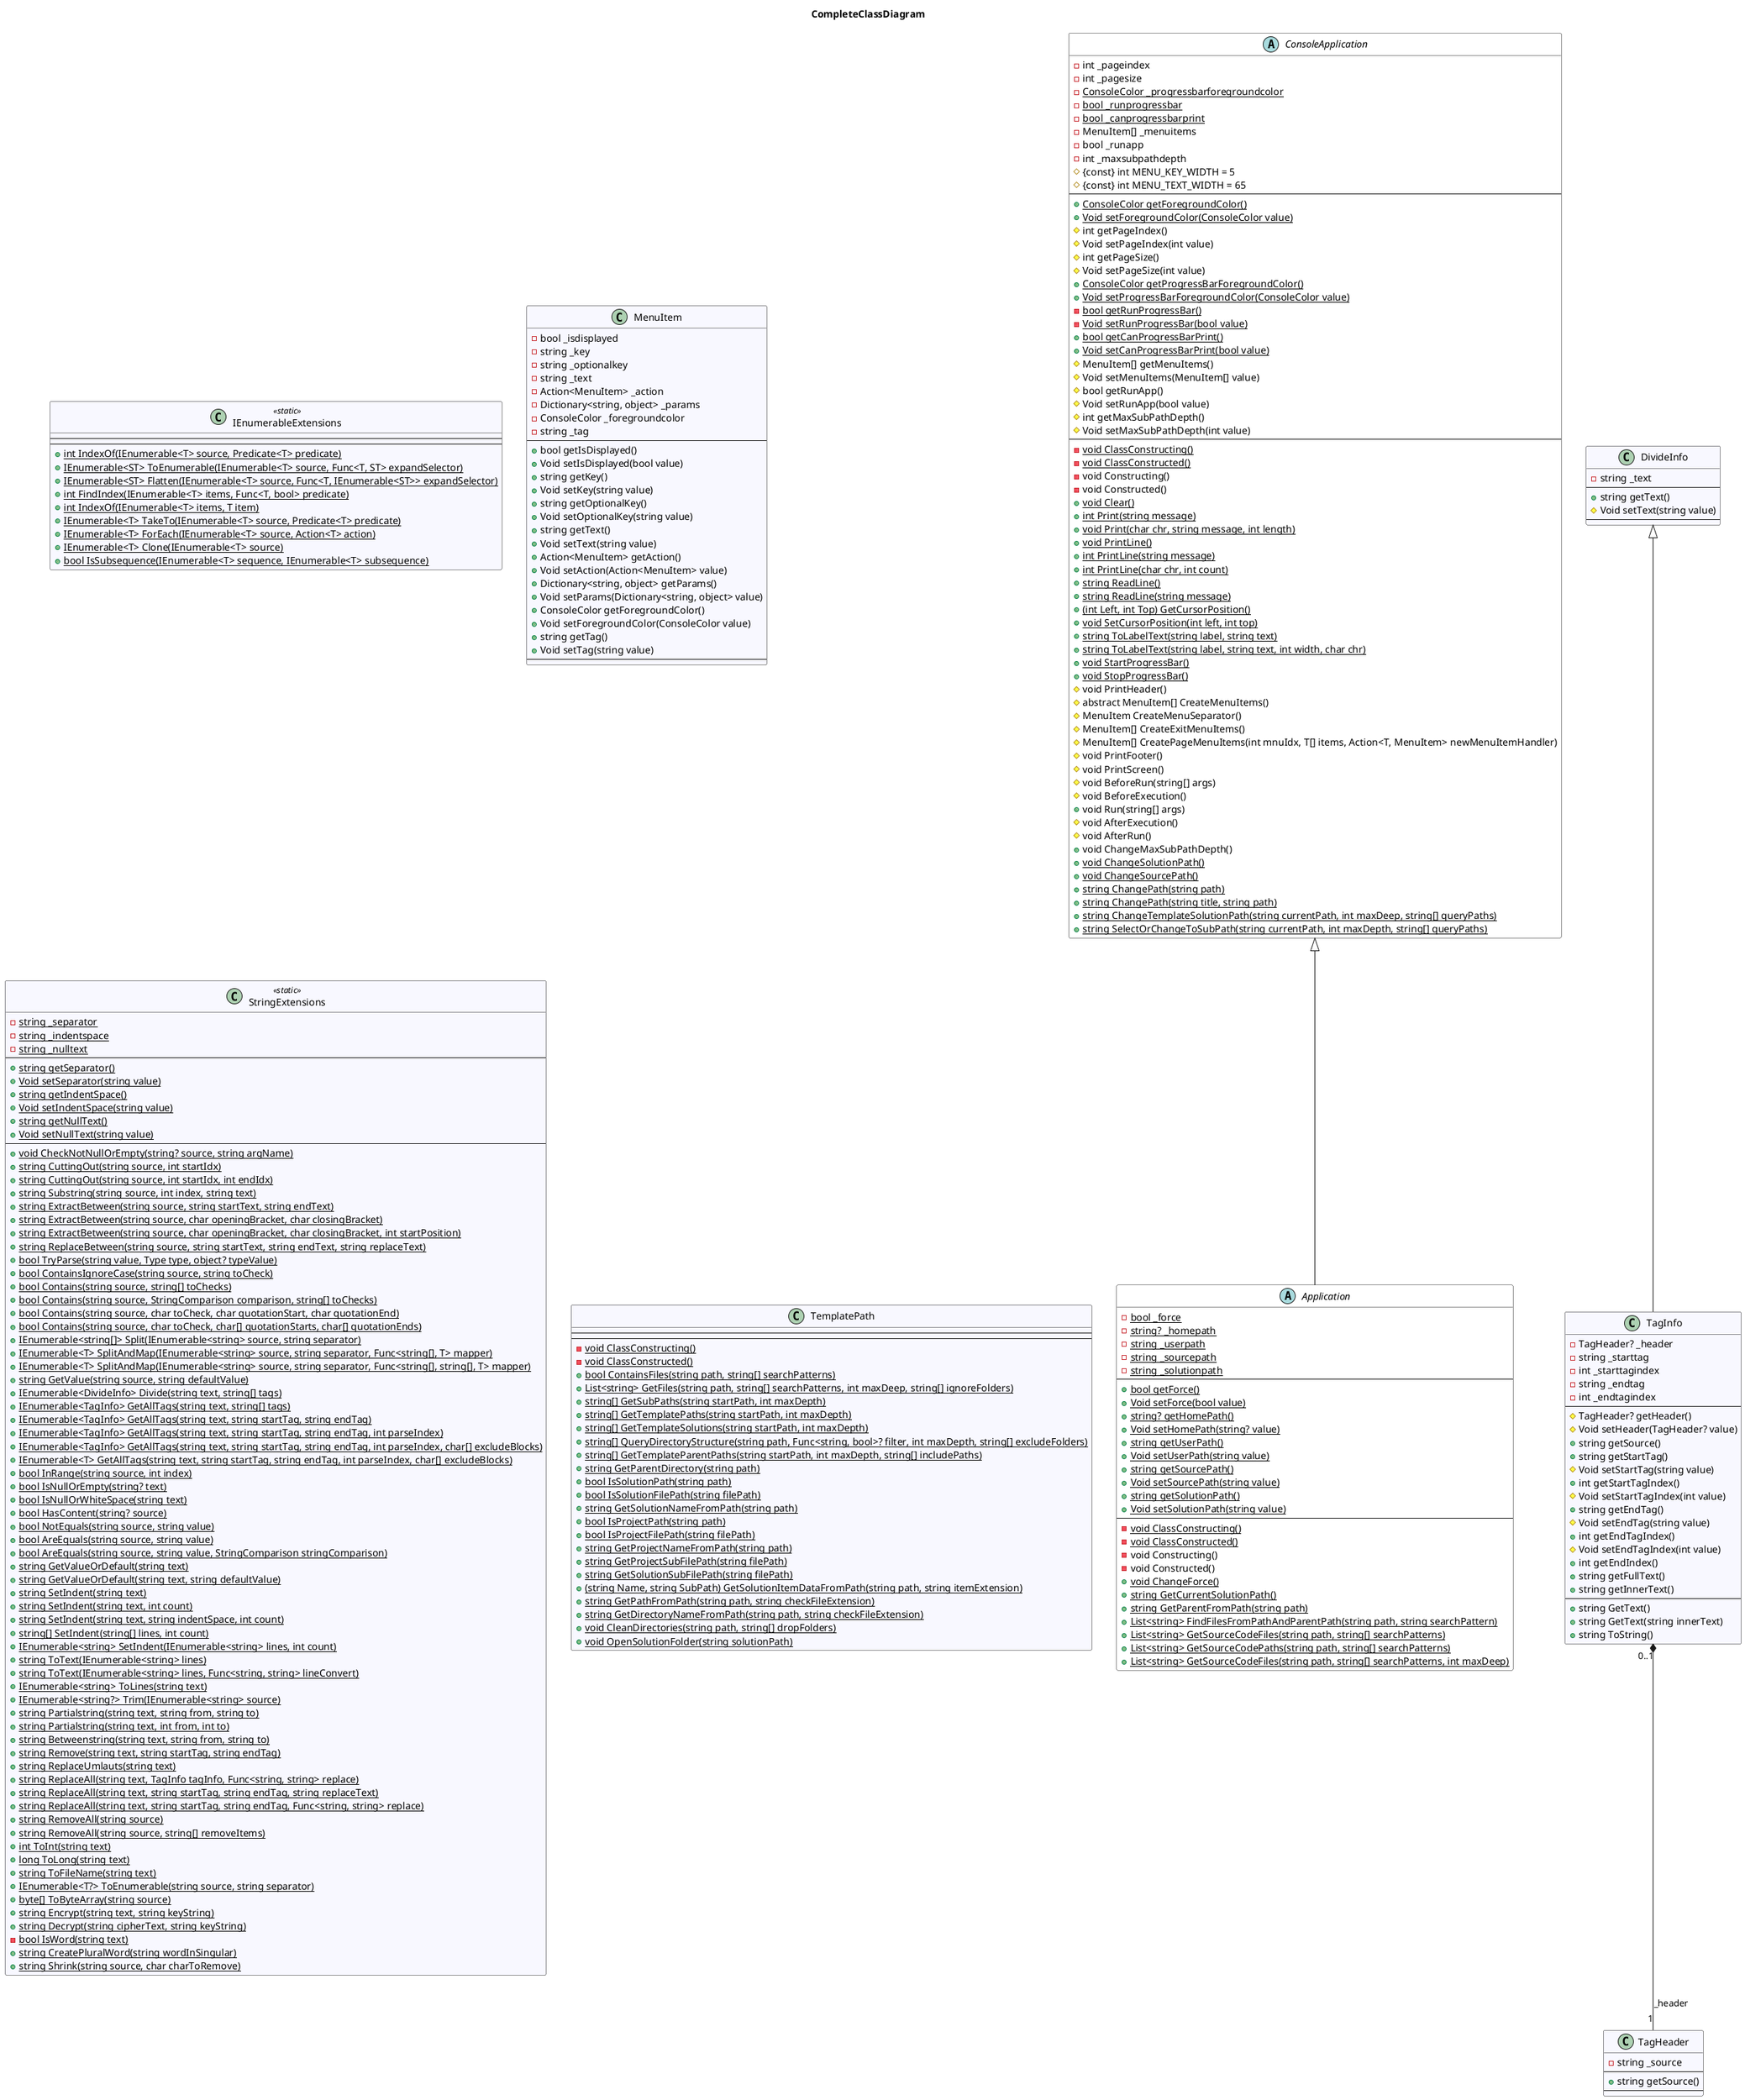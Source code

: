 @startuml CompleteClassDiagram
title CompleteClassDiagram
abstract class Application #White {
- {static} bool _force
- {static} string? _homepath
- {static} string _userpath
- {static} string _sourcepath
- {static} string _solutionpath
---
+ {static} bool getForce()
+ {static} Void setForce(bool value)
+ {static} string? getHomePath()
+ {static} Void setHomePath(string? value)
+ {static} string getUserPath()
+ {static} Void setUserPath(string value)
+ {static} string getSourcePath()
+ {static} Void setSourcePath(string value)
+ {static} string getSolutionPath()
+ {static} Void setSolutionPath(string value)
---
- {static} void ClassConstructing()
- {static} void ClassConstructed()
- void Constructing()
- void Constructed()
+ {static} void ChangeForce()
+ {static} string GetCurrentSolutionPath()
+ {static} string GetParentFromPath(string path)
+ {static} List<string> FindFilesFromPathAndParentPath(string path, string searchPattern)
+ {static} List<string> GetSourceCodeFiles(string path, string[] searchPatterns)
+ {static} List<string> GetSourceCodePaths(string path, string[] searchPatterns)
+ {static} List<string> GetSourceCodeFiles(string path, string[] searchPatterns, int maxDeep)
}
 class IEnumerableExtensions << static >> #GhostWhite {
---
---
+ {static} int IndexOf(IEnumerable<T> source, Predicate<T> predicate)
+ {static} IEnumerable<ST> ToEnumerable(IEnumerable<T> source, Func<T, ST> expandSelector)
+ {static} IEnumerable<ST> Flatten(IEnumerable<T> source, Func<T, IEnumerable<ST>> expandSelector)
+ {static} int FindIndex(IEnumerable<T> items, Func<T, bool> predicate)
+ {static} int IndexOf(IEnumerable<T> items, T item)
+ {static} IEnumerable<T> TakeTo(IEnumerable<T> source, Predicate<T> predicate)
+ {static} IEnumerable<T> ForEach(IEnumerable<T> source, Action<T> action)
+ {static} IEnumerable<T> Clone(IEnumerable<T> source)
+ {static} bool IsSubsequence(IEnumerable<T> sequence, IEnumerable<T> subsequence)
}
 class TagHeader #GhostWhite {
- string _source
---
+ string getSource()
---
}
 class MenuItem #GhostWhite {
- bool _isdisplayed
- string _key
- string _optionalkey
- string _text
- Action<MenuItem> _action
- Dictionary<string, object> _params
- ConsoleColor _foregroundcolor
- string _tag
---
+ bool getIsDisplayed()
+ Void setIsDisplayed(bool value)
+ string getKey()
+ Void setKey(string value)
+ string getOptionalKey()
+ Void setOptionalKey(string value)
+ string getText()
+ Void setText(string value)
+ Action<MenuItem> getAction()
+ Void setAction(Action<MenuItem> value)
+ Dictionary<string, object> getParams()
+ Void setParams(Dictionary<string, object> value)
+ ConsoleColor getForegroundColor()
+ Void setForegroundColor(ConsoleColor value)
+ string getTag()
+ Void setTag(string value)
---
}
 class StringExtensions << static >> #GhostWhite {
- {static} string _separator
- {static} string _indentspace
- {static} string _nulltext
---
+ {static} string getSeparator()
+ {static} Void setSeparator(string value)
+ {static} string getIndentSpace()
+ {static} Void setIndentSpace(string value)
+ {static} string getNullText()
+ {static} Void setNullText(string value)
---
+ {static} void CheckNotNullOrEmpty(string? source, string argName)
+ {static} string CuttingOut(string source, int startIdx)
+ {static} string CuttingOut(string source, int startIdx, int endIdx)
+ {static} string Substring(string source, int index, string text)
+ {static} string ExtractBetween(string source, string startText, string endText)
+ {static} string ExtractBetween(string source, char openingBracket, char closingBracket)
+ {static} string ExtractBetween(string source, char openingBracket, char closingBracket, int startPosition)
+ {static} string ReplaceBetween(string source, string startText, string endText, string replaceText)
+ {static} bool TryParse(string value, Type type, object? typeValue)
+ {static} bool ContainsIgnoreCase(string source, string toCheck)
+ {static} bool Contains(string source, string[] toChecks)
+ {static} bool Contains(string source, StringComparison comparison, string[] toChecks)
+ {static} bool Contains(string source, char toCheck, char quotationStart, char quotationEnd)
+ {static} bool Contains(string source, char toCheck, char[] quotationStarts, char[] quotationEnds)
+ {static} IEnumerable<string[]> Split(IEnumerable<string> source, string separator)
+ {static} IEnumerable<T> SplitAndMap(IEnumerable<string> source, string separator, Func<string[], T> mapper)
+ {static} IEnumerable<T> SplitAndMap(IEnumerable<string> source, string separator, Func<string[], string[], T> mapper)
+ {static} string GetValue(string source, string defaultValue)
+ {static} IEnumerable<DivideInfo> Divide(string text, string[] tags)
+ {static} IEnumerable<TagInfo> GetAllTags(string text, string[] tags)
+ {static} IEnumerable<TagInfo> GetAllTags(string text, string startTag, string endTag)
+ {static} IEnumerable<TagInfo> GetAllTags(string text, string startTag, string endTag, int parseIndex)
+ {static} IEnumerable<TagInfo> GetAllTags(string text, string startTag, string endTag, int parseIndex, char[] excludeBlocks)
+ {static} IEnumerable<T> GetAllTags(string text, string startTag, string endTag, int parseIndex, char[] excludeBlocks)
+ {static} bool InRange(string source, int index)
+ {static} bool IsNullOrEmpty(string? text)
+ {static} bool IsNullOrWhiteSpace(string text)
+ {static} bool HasContent(string? source)
+ {static} bool NotEquals(string source, string value)
+ {static} bool AreEquals(string source, string value)
+ {static} bool AreEquals(string source, string value, StringComparison stringComparison)
+ {static} string GetValueOrDefault(string text)
+ {static} string GetValueOrDefault(string text, string defaultValue)
+ {static} string SetIndent(string text)
+ {static} string SetIndent(string text, int count)
+ {static} string SetIndent(string text, string indentSpace, int count)
+ {static} string[] SetIndent(string[] lines, int count)
+ {static} IEnumerable<string> SetIndent(IEnumerable<string> lines, int count)
+ {static} string ToText(IEnumerable<string> lines)
+ {static} string ToText(IEnumerable<string> lines, Func<string, string> lineConvert)
+ {static} IEnumerable<string> ToLines(string text)
+ {static} IEnumerable<string?> Trim(IEnumerable<string> source)
+ {static} string Partialstring(string text, string from, string to)
+ {static} string Partialstring(string text, int from, int to)
+ {static} string Betweenstring(string text, string from, string to)
+ {static} string Remove(string text, string startTag, string endTag)
+ {static} string ReplaceUmlauts(string text)
+ {static} string ReplaceAll(string text, TagInfo tagInfo, Func<string, string> replace)
+ {static} string ReplaceAll(string text, string startTag, string endTag, string replaceText)
+ {static} string ReplaceAll(string text, string startTag, string endTag, Func<string, string> replace)
+ {static} string RemoveAll(string source)
+ {static} string RemoveAll(string source, string[] removeItems)
+ {static} int ToInt(string text)
+ {static} long ToLong(string text)
+ {static} string ToFileName(string text)
+ {static} IEnumerable<T?> ToEnumerable(string source, string separator)
+ {static} byte[] ToByteArray(string source)
+ {static} string Encrypt(string text, string keyString)
+ {static} string Decrypt(string cipherText, string keyString)
- {static} bool IsWord(string text)
+ {static} string CreatePluralWord(string wordInSingular)
+ {static} string Shrink(string source, char charToRemove)
}
 class TagInfo #GhostWhite {
- TagHeader? _header
- string _starttag
- int _starttagindex
- string _endtag
- int _endtagindex
---
# TagHeader? getHeader()
# Void setHeader(TagHeader? value)
+ string getSource()
+ string getStartTag()
# Void setStartTag(string value)
+ int getStartTagIndex()
# Void setStartTagIndex(int value)
+ string getEndTag()
# Void setEndTag(string value)
+ int getEndTagIndex()
# Void setEndTagIndex(int value)
+ int getEndIndex()
+ string getFullText()
+ string getInnerText()
---
+ string GetText()
+ string GetText(string innerText)
+ string ToString()
}
abstract class ConsoleApplication #White {
- int _pageindex
- int _pagesize
- {static} ConsoleColor _progressbarforegroundcolor
- {static} bool _runprogressbar
- {static} bool _canprogressbarprint
- MenuItem[] _menuitems
- bool _runapp
- int _maxsubpathdepth
# {const} int MENU_KEY_WIDTH = 5
# {const} int MENU_TEXT_WIDTH = 65
---
+ {static} ConsoleColor getForegroundColor()
+ {static} Void setForegroundColor(ConsoleColor value)
# int getPageIndex()
# Void setPageIndex(int value)
# int getPageSize()
# Void setPageSize(int value)
+ {static} ConsoleColor getProgressBarForegroundColor()
+ {static} Void setProgressBarForegroundColor(ConsoleColor value)
- {static} bool getRunProgressBar()
- {static} Void setRunProgressBar(bool value)
+ {static} bool getCanProgressBarPrint()
+ {static} Void setCanProgressBarPrint(bool value)
# MenuItem[] getMenuItems()
# Void setMenuItems(MenuItem[] value)
# bool getRunApp()
# Void setRunApp(bool value)
# int getMaxSubPathDepth()
# Void setMaxSubPathDepth(int value)
---
- {static} void ClassConstructing()
- {static} void ClassConstructed()
- void Constructing()
- void Constructed()
+ {static} void Clear()
+ {static} int Print(string message)
+ {static} void Print(char chr, string message, int length)
+ {static} void PrintLine()
+ {static} int PrintLine(string message)
+ {static} int PrintLine(char chr, int count)
+ {static} string ReadLine()
+ {static} string ReadLine(string message)
+ {static} (int Left, int Top) GetCursorPosition()
+ {static} void SetCursorPosition(int left, int top)
+ {static} string ToLabelText(string label, string text)
+ {static} string ToLabelText(string label, string text, int width, char chr)
+ {static} void StartProgressBar()
+ {static} void StopProgressBar()
# void PrintHeader()
# abstract MenuItem[] CreateMenuItems()
# MenuItem CreateMenuSeparator()
# MenuItem[] CreateExitMenuItems()
# MenuItem[] CreatePageMenuItems(int mnuIdx, T[] items, Action<T, MenuItem> newMenuItemHandler)
# void PrintFooter()
# void PrintScreen()
# void BeforeRun(string[] args)
# void BeforeExecution()
+ void Run(string[] args)
# void AfterExecution()
# void AfterRun()
+ void ChangeMaxSubPathDepth()
+ {static} void ChangeSolutionPath()
+ {static} void ChangeSourcePath()
+ {static} string ChangePath(string path)
+ {static} string ChangePath(string title, string path)
+ {static} string ChangeTemplateSolutionPath(string currentPath, int maxDeep, string[] queryPaths)
+ {static} string SelectOrChangeToSubPath(string currentPath, int maxDepth, string[] queryPaths)
}
 class DivideInfo #GhostWhite {
- string _text
---
+ string getText()
# Void setText(string value)
---
}
 class TemplatePath #GhostWhite {
---
---
- {static} void ClassConstructing()
- {static} void ClassConstructed()
+ {static} bool ContainsFiles(string path, string[] searchPatterns)
+ {static} List<string> GetFiles(string path, string[] searchPatterns, int maxDeep, string[] ignoreFolders)
+ {static} string[] GetSubPaths(string startPath, int maxDepth)
+ {static} string[] GetTemplatePaths(string startPath, int maxDepth)
+ {static} string[] GetTemplateSolutions(string startPath, int maxDepth)
+ {static} string[] QueryDirectoryStructure(string path, Func<string, bool>? filter, int maxDepth, string[] excludeFolders)
+ {static} string[] GetTemplateParentPaths(string startPath, int maxDepth, string[] includePaths)
+ {static} string GetParentDirectory(string path)
+ {static} bool IsSolutionPath(string path)
+ {static} bool IsSolutionFilePath(string filePath)
+ {static} string GetSolutionNameFromPath(string path)
+ {static} bool IsProjectPath(string path)
+ {static} bool IsProjectFilePath(string filePath)
+ {static} string GetProjectNameFromPath(string path)
+ {static} string GetProjectSubFilePath(string filePath)
+ {static} string GetSolutionSubFilePath(string filePath)
+ {static} (string Name, string SubPath) GetSolutionItemDataFromPath(string path, string itemExtension)
+ {static} string GetPathFromPath(string path, string checkFileExtension)
+ {static} string GetDirectoryNameFromPath(string path, string checkFileExtension)
+ {static} void CleanDirectories(string path, string[] dropFolders)
+ {static} void OpenSolutionFolder(string solutionPath)
}
ConsoleApplication <|-- Application
DivideInfo <|-- TagInfo
TagInfo "0..1" *-- "1" TagHeader : _header
@enduml
